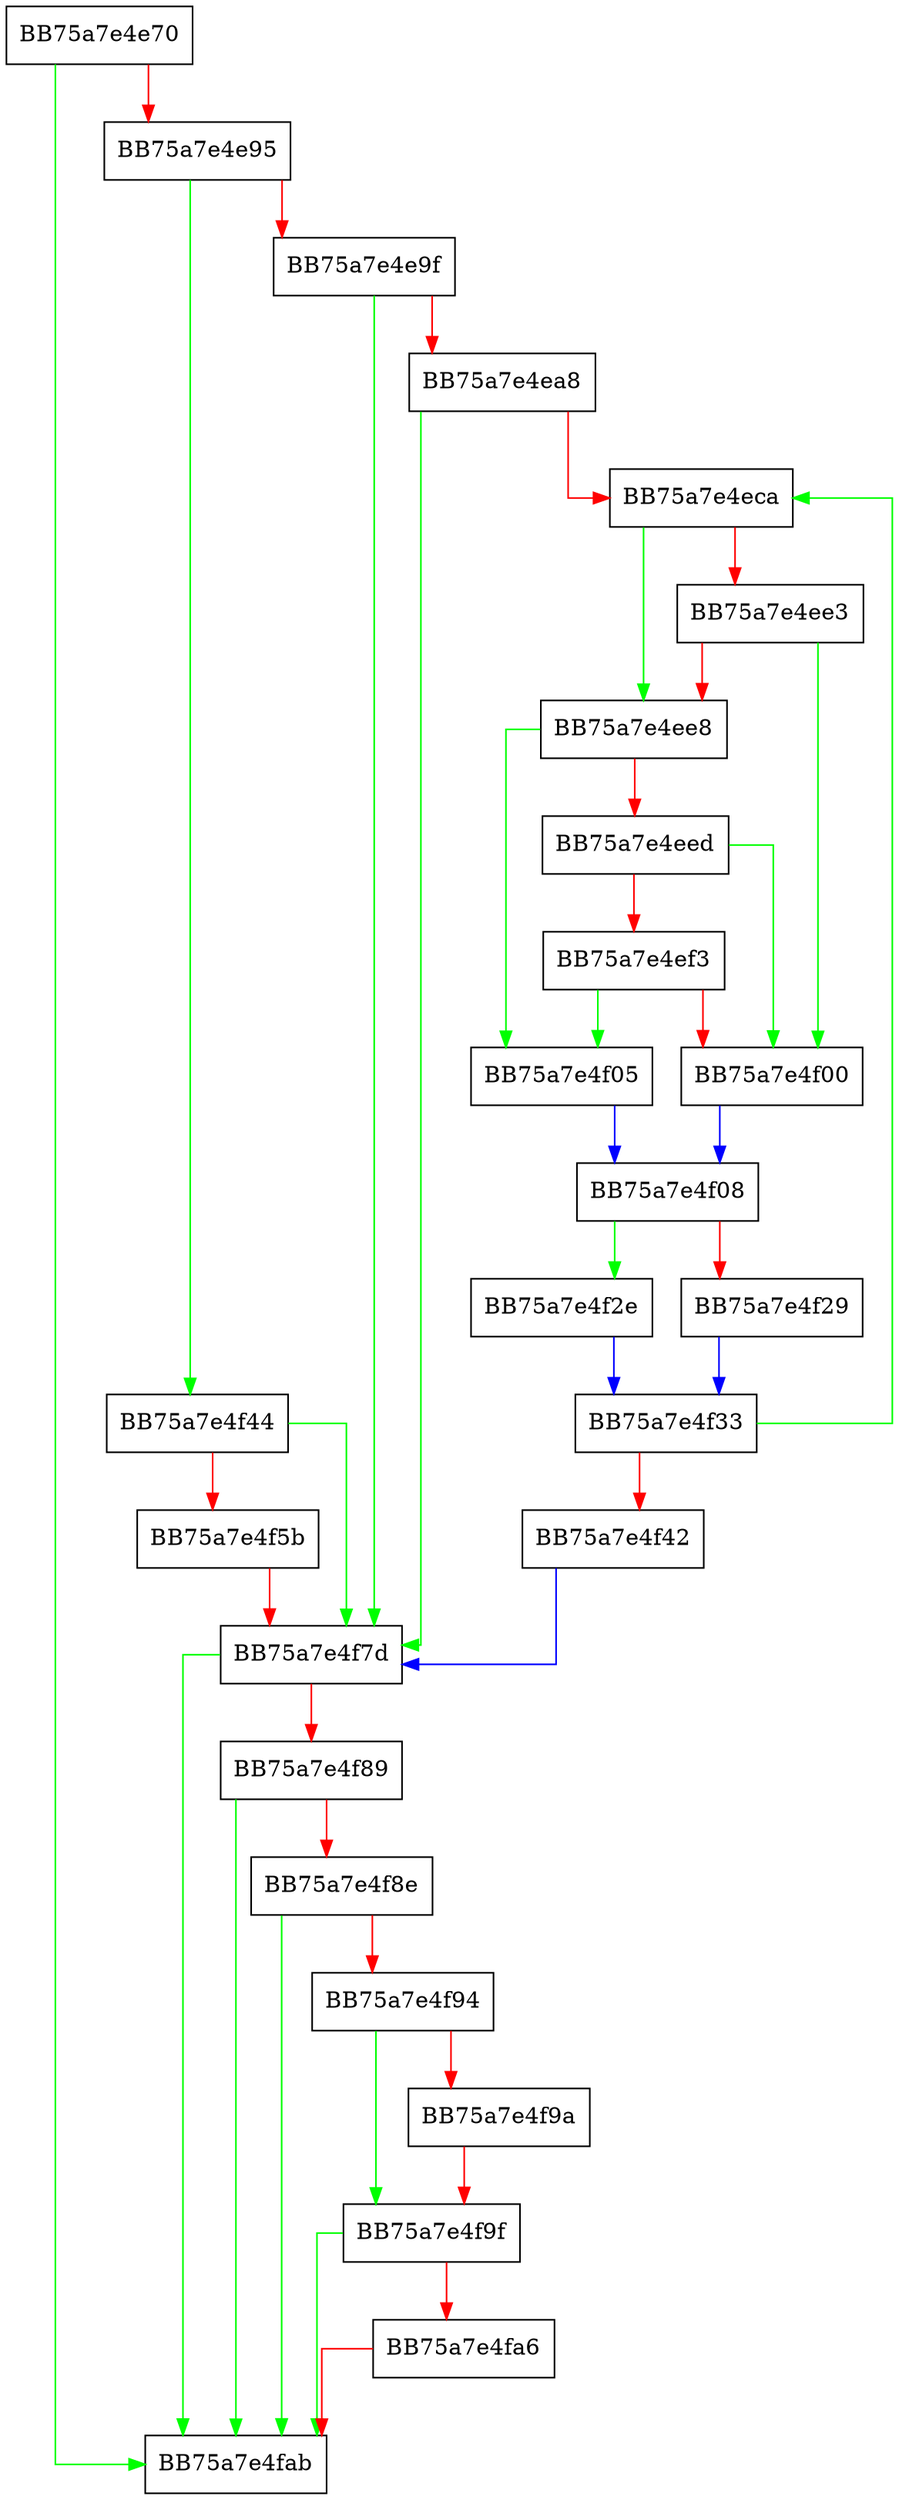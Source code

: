 digraph DotNetProvidersMcGenControlCallbackV2 {
  node [shape="box"];
  graph [splines=ortho];
  BB75a7e4e70 -> BB75a7e4fab [color="green"];
  BB75a7e4e70 -> BB75a7e4e95 [color="red"];
  BB75a7e4e95 -> BB75a7e4f44 [color="green"];
  BB75a7e4e95 -> BB75a7e4e9f [color="red"];
  BB75a7e4e9f -> BB75a7e4f7d [color="green"];
  BB75a7e4e9f -> BB75a7e4ea8 [color="red"];
  BB75a7e4ea8 -> BB75a7e4f7d [color="green"];
  BB75a7e4ea8 -> BB75a7e4eca [color="red"];
  BB75a7e4eca -> BB75a7e4ee8 [color="green"];
  BB75a7e4eca -> BB75a7e4ee3 [color="red"];
  BB75a7e4ee3 -> BB75a7e4f00 [color="green"];
  BB75a7e4ee3 -> BB75a7e4ee8 [color="red"];
  BB75a7e4ee8 -> BB75a7e4f05 [color="green"];
  BB75a7e4ee8 -> BB75a7e4eed [color="red"];
  BB75a7e4eed -> BB75a7e4f00 [color="green"];
  BB75a7e4eed -> BB75a7e4ef3 [color="red"];
  BB75a7e4ef3 -> BB75a7e4f05 [color="green"];
  BB75a7e4ef3 -> BB75a7e4f00 [color="red"];
  BB75a7e4f00 -> BB75a7e4f08 [color="blue"];
  BB75a7e4f05 -> BB75a7e4f08 [color="blue"];
  BB75a7e4f08 -> BB75a7e4f2e [color="green"];
  BB75a7e4f08 -> BB75a7e4f29 [color="red"];
  BB75a7e4f29 -> BB75a7e4f33 [color="blue"];
  BB75a7e4f2e -> BB75a7e4f33 [color="blue"];
  BB75a7e4f33 -> BB75a7e4eca [color="green"];
  BB75a7e4f33 -> BB75a7e4f42 [color="red"];
  BB75a7e4f42 -> BB75a7e4f7d [color="blue"];
  BB75a7e4f44 -> BB75a7e4f7d [color="green"];
  BB75a7e4f44 -> BB75a7e4f5b [color="red"];
  BB75a7e4f5b -> BB75a7e4f7d [color="red"];
  BB75a7e4f7d -> BB75a7e4fab [color="green"];
  BB75a7e4f7d -> BB75a7e4f89 [color="red"];
  BB75a7e4f89 -> BB75a7e4fab [color="green"];
  BB75a7e4f89 -> BB75a7e4f8e [color="red"];
  BB75a7e4f8e -> BB75a7e4fab [color="green"];
  BB75a7e4f8e -> BB75a7e4f94 [color="red"];
  BB75a7e4f94 -> BB75a7e4f9f [color="green"];
  BB75a7e4f94 -> BB75a7e4f9a [color="red"];
  BB75a7e4f9a -> BB75a7e4f9f [color="red"];
  BB75a7e4f9f -> BB75a7e4fab [color="green"];
  BB75a7e4f9f -> BB75a7e4fa6 [color="red"];
  BB75a7e4fa6 -> BB75a7e4fab [color="red"];
}